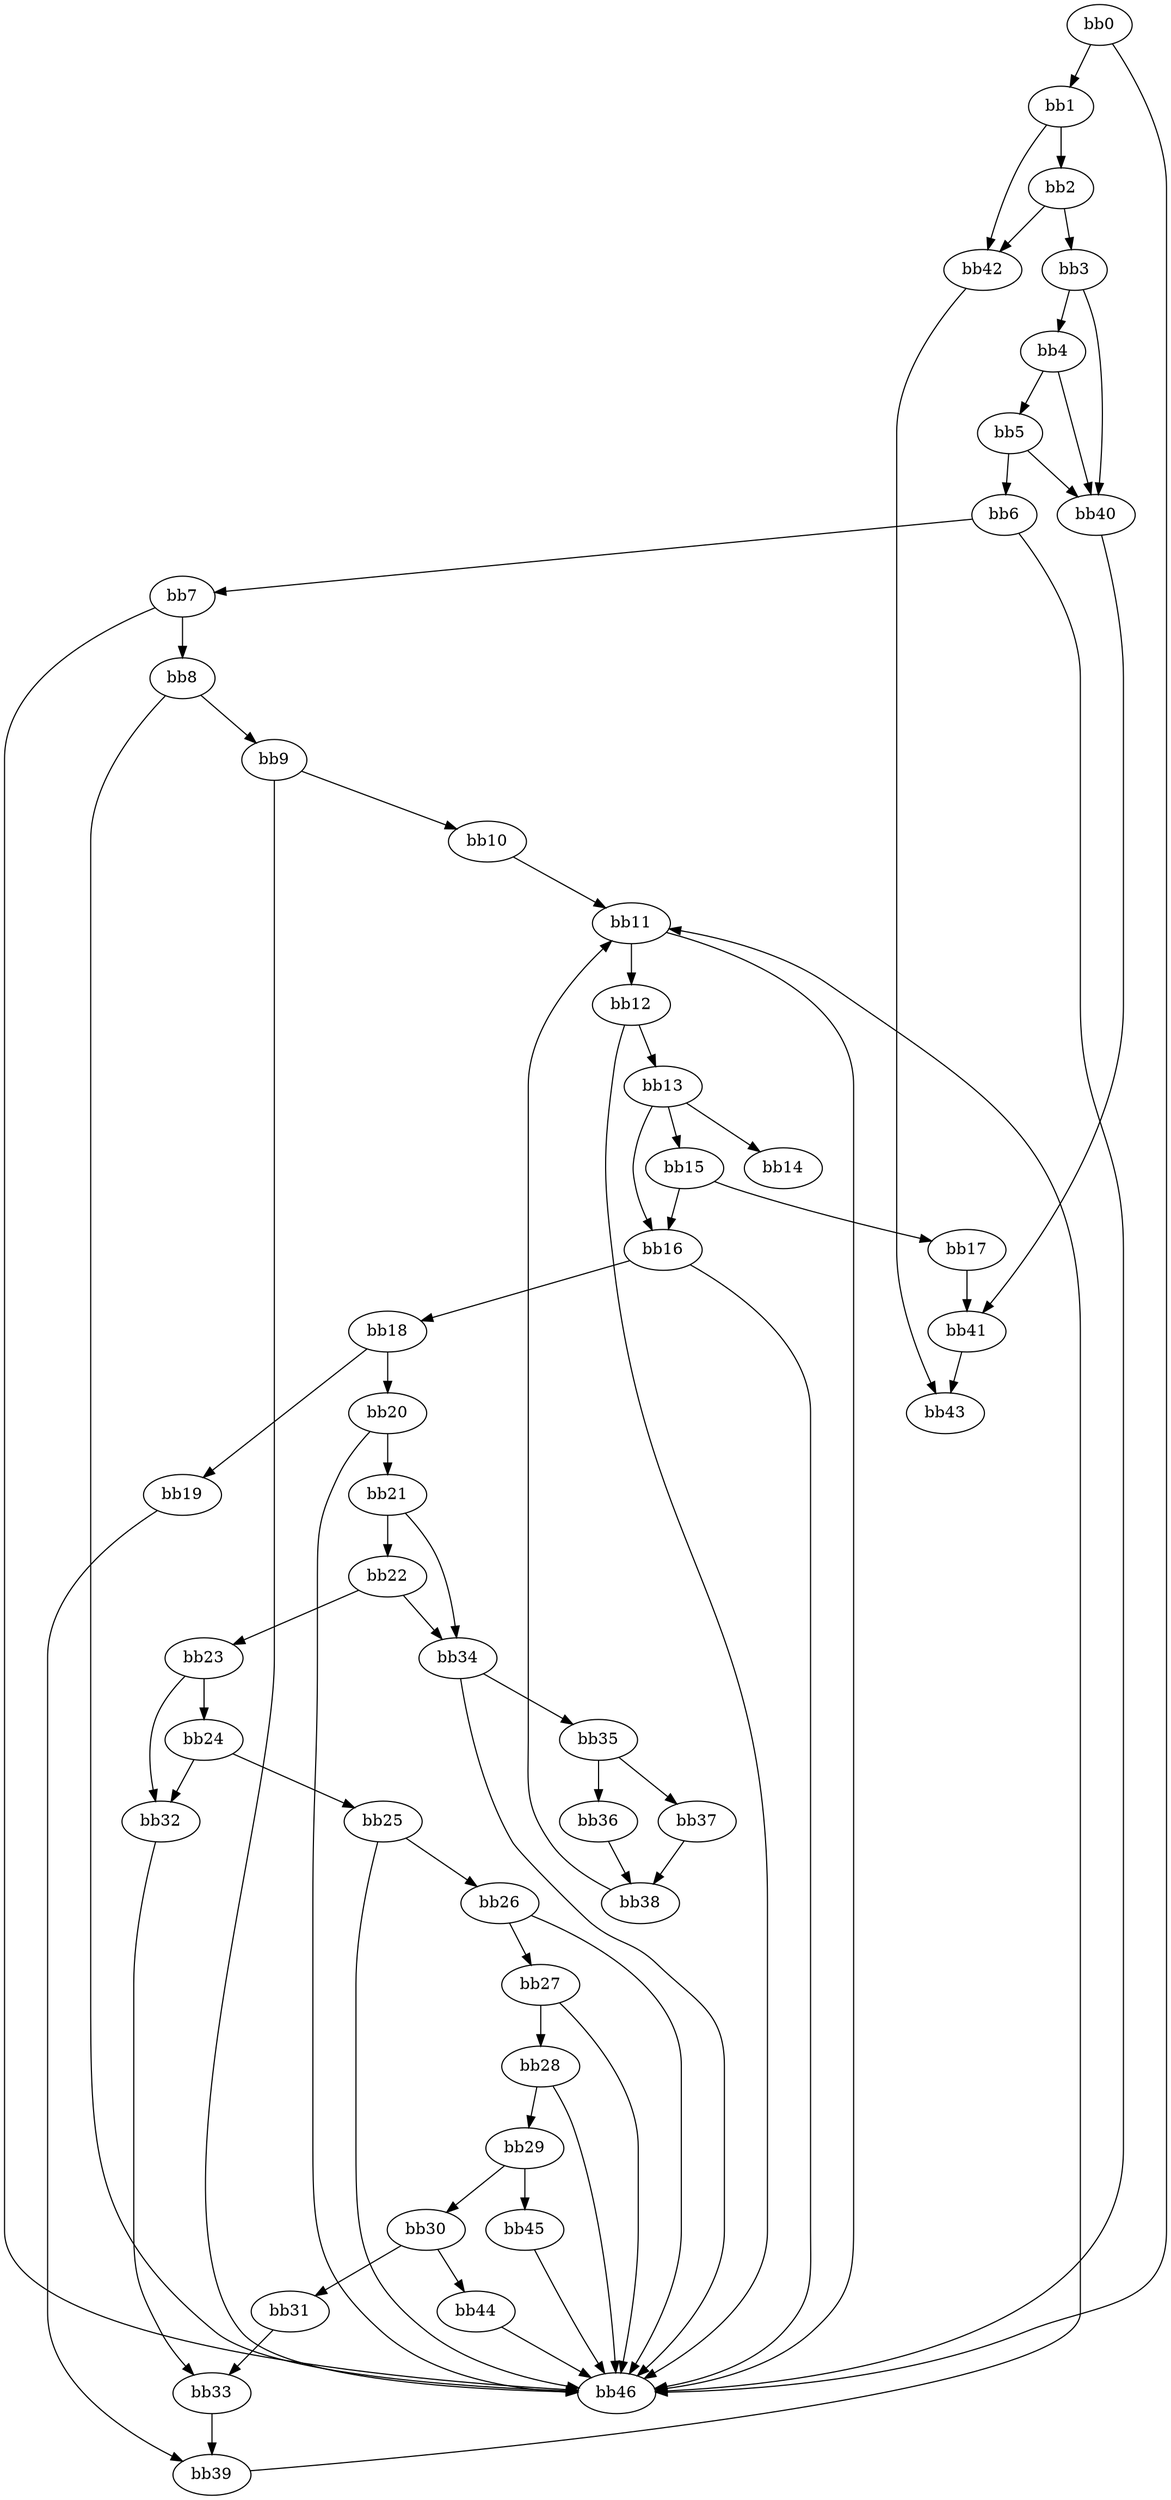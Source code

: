 digraph {
    0 [ label = "bb0\l" ]
    1 [ label = "bb1\l" ]
    2 [ label = "bb2\l" ]
    3 [ label = "bb3\l" ]
    4 [ label = "bb4\l" ]
    5 [ label = "bb5\l" ]
    6 [ label = "bb6\l" ]
    7 [ label = "bb7\l" ]
    8 [ label = "bb8\l" ]
    9 [ label = "bb9\l" ]
    10 [ label = "bb10\l" ]
    11 [ label = "bb11\l" ]
    12 [ label = "bb12\l" ]
    13 [ label = "bb13\l" ]
    14 [ label = "bb14\l" ]
    15 [ label = "bb15\l" ]
    16 [ label = "bb16\l" ]
    17 [ label = "bb17\l" ]
    18 [ label = "bb18\l" ]
    19 [ label = "bb19\l" ]
    20 [ label = "bb20\l" ]
    21 [ label = "bb21\l" ]
    22 [ label = "bb22\l" ]
    23 [ label = "bb23\l" ]
    24 [ label = "bb24\l" ]
    25 [ label = "bb25\l" ]
    26 [ label = "bb26\l" ]
    27 [ label = "bb27\l" ]
    28 [ label = "bb28\l" ]
    29 [ label = "bb29\l" ]
    30 [ label = "bb30\l" ]
    31 [ label = "bb31\l" ]
    32 [ label = "bb32\l" ]
    33 [ label = "bb33\l" ]
    34 [ label = "bb34\l" ]
    35 [ label = "bb35\l" ]
    36 [ label = "bb36\l" ]
    37 [ label = "bb37\l" ]
    38 [ label = "bb38\l" ]
    39 [ label = "bb39\l" ]
    40 [ label = "bb40\l" ]
    41 [ label = "bb41\l" ]
    42 [ label = "bb42\l" ]
    43 [ label = "bb43\l" ]
    44 [ label = "bb44\l" ]
    45 [ label = "bb45\l" ]
    46 [ label = "bb46\l" ]
    0 -> 1 [ ]
    0 -> 46 [ ]
    1 -> 2 [ ]
    1 -> 42 [ ]
    2 -> 3 [ ]
    2 -> 42 [ ]
    3 -> 4 [ ]
    3 -> 40 [ ]
    4 -> 5 [ ]
    4 -> 40 [ ]
    5 -> 6 [ ]
    5 -> 40 [ ]
    6 -> 7 [ ]
    6 -> 46 [ ]
    7 -> 8 [ ]
    7 -> 46 [ ]
    8 -> 9 [ ]
    8 -> 46 [ ]
    9 -> 10 [ ]
    9 -> 46 [ ]
    10 -> 11 [ ]
    11 -> 12 [ ]
    11 -> 46 [ ]
    12 -> 13 [ ]
    12 -> 46 [ ]
    13 -> 14 [ ]
    13 -> 15 [ ]
    13 -> 16 [ ]
    15 -> 16 [ ]
    15 -> 17 [ ]
    16 -> 18 [ ]
    16 -> 46 [ ]
    17 -> 41 [ ]
    18 -> 19 [ ]
    18 -> 20 [ ]
    19 -> 39 [ ]
    20 -> 21 [ ]
    20 -> 46 [ ]
    21 -> 22 [ ]
    21 -> 34 [ ]
    22 -> 23 [ ]
    22 -> 34 [ ]
    23 -> 24 [ ]
    23 -> 32 [ ]
    24 -> 25 [ ]
    24 -> 32 [ ]
    25 -> 26 [ ]
    25 -> 46 [ ]
    26 -> 27 [ ]
    26 -> 46 [ ]
    27 -> 28 [ ]
    27 -> 46 [ ]
    28 -> 29 [ ]
    28 -> 46 [ ]
    29 -> 30 [ ]
    29 -> 45 [ ]
    30 -> 31 [ ]
    30 -> 44 [ ]
    31 -> 33 [ ]
    32 -> 33 [ ]
    33 -> 39 [ ]
    34 -> 35 [ ]
    34 -> 46 [ ]
    35 -> 36 [ ]
    35 -> 37 [ ]
    36 -> 38 [ ]
    37 -> 38 [ ]
    38 -> 11 [ ]
    39 -> 11 [ ]
    40 -> 41 [ ]
    41 -> 43 [ ]
    42 -> 43 [ ]
    44 -> 46 [ ]
    45 -> 46 [ ]
}

